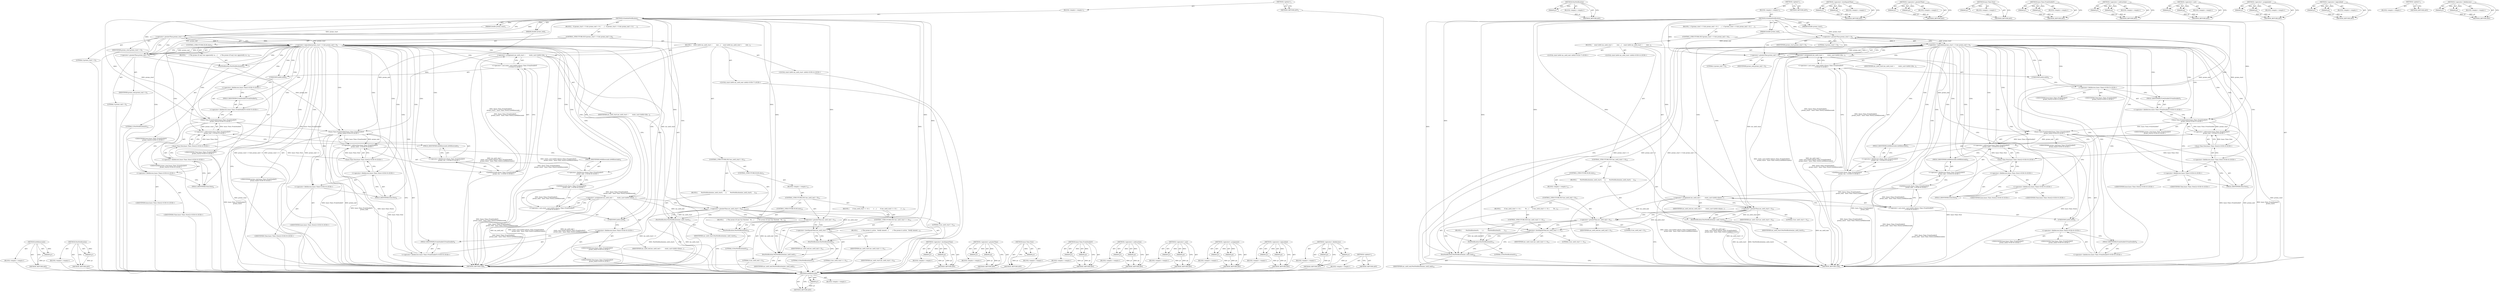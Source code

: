 digraph "&lt;operator&gt;.fieldAccess" {
vulnerable_131 [label=<(METHOD,InMilliseconds)>];
vulnerable_132 [label=<(PARAM,p1)>];
vulnerable_133 [label=<(BLOCK,&lt;empty&gt;,&lt;empty&gt;)>];
vulnerable_134 [label=<(METHOD_RETURN,ANY)>];
vulnerable_154 [label=<(METHOD,PostNotification)>];
vulnerable_155 [label=<(PARAM,p1)>];
vulnerable_156 [label=<(BLOCK,&lt;empty&gt;,&lt;empty&gt;)>];
vulnerable_157 [label=<(METHOD_RETURN,ANY)>];
vulnerable_6 [label=<(METHOD,&lt;global&gt;)<SUB>1</SUB>>];
vulnerable_7 [label=<(BLOCK,&lt;empty&gt;,&lt;empty&gt;)<SUB>1</SUB>>];
vulnerable_8 [label=<(METHOD,ScheduleNotification)<SUB>1</SUB>>];
vulnerable_9 [label=<(PARAM,double promo_start)<SUB>1</SUB>>];
vulnerable_10 [label=<(PARAM,double promo_end)<SUB>2</SUB>>];
vulnerable_11 [label=<(BLOCK,{
  if (promo_start &gt; 0 &amp;&amp; promo_end &gt; 0) {
   ...,{
  if (promo_start &gt; 0 &amp;&amp; promo_end &gt; 0) {
   ...)<SUB>2</SUB>>];
vulnerable_12 [label=<(CONTROL_STRUCTURE,IF,if (promo_start &gt; 0 &amp;&amp; promo_end &gt; 0))<SUB>3</SUB>>];
vulnerable_13 [label=<(&lt;operator&gt;.logicalAnd,promo_start &gt; 0 &amp;&amp; promo_end &gt; 0)<SUB>3</SUB>>];
vulnerable_14 [label=<(&lt;operator&gt;.greaterThan,promo_start &gt; 0)<SUB>3</SUB>>];
vulnerable_15 [label=<(IDENTIFIER,promo_start,promo_start &gt; 0)<SUB>3</SUB>>];
vulnerable_16 [label=<(LITERAL,0,promo_start &gt; 0)<SUB>3</SUB>>];
vulnerable_17 [label=<(&lt;operator&gt;.greaterThan,promo_end &gt; 0)<SUB>3</SUB>>];
vulnerable_18 [label=<(IDENTIFIER,promo_end,promo_end &gt; 0)<SUB>3</SUB>>];
vulnerable_19 [label=<(LITERAL,0,promo_end &gt; 0)<SUB>3</SUB>>];
vulnerable_20 [label=<(BLOCK,{
    const int64 ms_until_start =
        stat...,{
    const int64 ms_until_start =
        stat...)<SUB>3</SUB>>];
vulnerable_21 [label="<(LOCAL,const int64 ms_until_start: int64)<SUB>4</SUB>>"];
vulnerable_22 [label=<(&lt;operator&gt;.assignment,ms_until_start =
        static_cast&lt;int64&gt;((ba...)<SUB>4</SUB>>];
vulnerable_23 [label=<(IDENTIFIER,ms_until_start,ms_until_start =
        static_cast&lt;int64&gt;((ba...)<SUB>4</SUB>>];
vulnerable_24 [label="<(&lt;operator&gt;.cast,static_cast&lt;int64&gt;((base::Time::FromDoubleT(
  ...)<SUB>5</SUB>>"];
vulnerable_25 [label=<(UNKNOWN,int64,int64)<SUB>5</SUB>>];
vulnerable_26 [label="<(InMilliseconds,(base::Time::FromDoubleT(
            promo_sta...)<SUB>5</SUB>>"];
vulnerable_27 [label="<(&lt;operator&gt;.fieldAccess,(base::Time::FromDoubleT(
            promo_sta...)<SUB>5</SUB>>"];
vulnerable_28 [label="<(&lt;operator&gt;.subtraction,base::Time::FromDoubleT(
            promo_star...)<SUB>5</SUB>>"];
vulnerable_29 [label="<(base.Time.FromDoubleT,base::Time::FromDoubleT(
            promo_start))<SUB>5</SUB>>"];
vulnerable_30 [label="<(&lt;operator&gt;.fieldAccess,base::Time::FromDoubleT)<SUB>5</SUB>>"];
vulnerable_31 [label="<(&lt;operator&gt;.fieldAccess,base::Time)<SUB>5</SUB>>"];
vulnerable_32 [label="<(IDENTIFIER,base,base::Time::FromDoubleT(
            promo_start))<SUB>5</SUB>>"];
vulnerable_33 [label="<(IDENTIFIER,Time,base::Time::FromDoubleT(
            promo_start))<SUB>5</SUB>>"];
vulnerable_34 [label=<(FIELD_IDENTIFIER,FromDoubleT,FromDoubleT)<SUB>5</SUB>>];
vulnerable_35 [label="<(IDENTIFIER,promo_start,base::Time::FromDoubleT(
            promo_start))<SUB>6</SUB>>"];
vulnerable_36 [label="<(base.Time.Now,base::Time::Now())<SUB>6</SUB>>"];
vulnerable_37 [label="<(&lt;operator&gt;.fieldAccess,base::Time::Now)<SUB>6</SUB>>"];
vulnerable_38 [label="<(&lt;operator&gt;.fieldAccess,base::Time)<SUB>6</SUB>>"];
vulnerable_39 [label="<(IDENTIFIER,base,base::Time::Now())<SUB>6</SUB>>"];
vulnerable_40 [label="<(IDENTIFIER,Time,base::Time::Now())<SUB>6</SUB>>"];
vulnerable_41 [label=<(FIELD_IDENTIFIER,Now,Now)<SUB>6</SUB>>];
vulnerable_42 [label=<(FIELD_IDENTIFIER,InMilliseconds,InMilliseconds)<SUB>5</SUB>>];
vulnerable_43 [label="<(LOCAL,const int64 ms_until_end: int64)<SUB>7</SUB>>"];
vulnerable_44 [label=<(&lt;operator&gt;.assignment,ms_until_end =
        static_cast&lt;int64&gt;((base...)<SUB>7</SUB>>];
vulnerable_45 [label=<(IDENTIFIER,ms_until_end,ms_until_end =
        static_cast&lt;int64&gt;((base...)<SUB>7</SUB>>];
vulnerable_46 [label="<(&lt;operator&gt;.cast,static_cast&lt;int64&gt;((base::Time::FromDoubleT(
  ...)<SUB>8</SUB>>"];
vulnerable_47 [label=<(UNKNOWN,int64,int64)<SUB>8</SUB>>];
vulnerable_48 [label="<(InMilliseconds,(base::Time::FromDoubleT(
            promo_end...)<SUB>8</SUB>>"];
vulnerable_49 [label="<(&lt;operator&gt;.fieldAccess,(base::Time::FromDoubleT(
            promo_end...)<SUB>8</SUB>>"];
vulnerable_50 [label="<(&lt;operator&gt;.subtraction,base::Time::FromDoubleT(
            promo_end)...)<SUB>8</SUB>>"];
vulnerable_51 [label="<(base.Time.FromDoubleT,base::Time::FromDoubleT(
            promo_end))<SUB>8</SUB>>"];
vulnerable_52 [label="<(&lt;operator&gt;.fieldAccess,base::Time::FromDoubleT)<SUB>8</SUB>>"];
vulnerable_53 [label="<(&lt;operator&gt;.fieldAccess,base::Time)<SUB>8</SUB>>"];
vulnerable_54 [label="<(IDENTIFIER,base,base::Time::FromDoubleT(
            promo_end))<SUB>8</SUB>>"];
vulnerable_55 [label="<(IDENTIFIER,Time,base::Time::FromDoubleT(
            promo_end))<SUB>8</SUB>>"];
vulnerable_56 [label=<(FIELD_IDENTIFIER,FromDoubleT,FromDoubleT)<SUB>8</SUB>>];
vulnerable_57 [label="<(IDENTIFIER,promo_end,base::Time::FromDoubleT(
            promo_end))<SUB>9</SUB>>"];
vulnerable_58 [label="<(base.Time.Now,base::Time::Now())<SUB>9</SUB>>"];
vulnerable_59 [label="<(&lt;operator&gt;.fieldAccess,base::Time::Now)<SUB>9</SUB>>"];
vulnerable_60 [label="<(&lt;operator&gt;.fieldAccess,base::Time)<SUB>9</SUB>>"];
vulnerable_61 [label="<(IDENTIFIER,base,base::Time::Now())<SUB>9</SUB>>"];
vulnerable_62 [label="<(IDENTIFIER,Time,base::Time::Now())<SUB>9</SUB>>"];
vulnerable_63 [label=<(FIELD_IDENTIFIER,Now,Now)<SUB>9</SUB>>];
vulnerable_64 [label=<(FIELD_IDENTIFIER,InMilliseconds,InMilliseconds)<SUB>8</SUB>>];
vulnerable_65 [label=<(CONTROL_STRUCTURE,IF,if (ms_until_start &gt; 0))<SUB>10</SUB>>];
vulnerable_66 [label=<(&lt;operator&gt;.greaterThan,ms_until_start &gt; 0)<SUB>10</SUB>>];
vulnerable_67 [label=<(IDENTIFIER,ms_until_start,ms_until_start &gt; 0)<SUB>10</SUB>>];
vulnerable_68 [label=<(LITERAL,0,ms_until_start &gt; 0)<SUB>10</SUB>>];
vulnerable_69 [label=<(BLOCK,{
       PostNotification(ms_until_start);
     },{
       PostNotification(ms_until_start);
     })<SUB>10</SUB>>];
vulnerable_70 [label=<(PostNotification,PostNotification(ms_until_start))<SUB>11</SUB>>];
vulnerable_71 [label=<(IDENTIFIER,ms_until_start,PostNotification(ms_until_start))<SUB>11</SUB>>];
vulnerable_72 [label=<(CONTROL_STRUCTURE,ELSE,else)<SUB>12</SUB>>];
vulnerable_73 [label=<(BLOCK,&lt;empty&gt;,&lt;empty&gt;)<SUB>12</SUB>>];
vulnerable_74 [label=<(CONTROL_STRUCTURE,IF,if (ms_until_end &gt; 0))<SUB>12</SUB>>];
vulnerable_75 [label=<(&lt;operator&gt;.greaterThan,ms_until_end &gt; 0)<SUB>12</SUB>>];
vulnerable_76 [label=<(IDENTIFIER,ms_until_end,ms_until_end &gt; 0)<SUB>12</SUB>>];
vulnerable_77 [label=<(LITERAL,0,ms_until_end &gt; 0)<SUB>12</SUB>>];
vulnerable_78 [label=<(BLOCK,{
       if (ms_until_start &lt;= 0) {
         Po...,{
       if (ms_until_start &lt;= 0) {
         Po...)<SUB>12</SUB>>];
vulnerable_79 [label=<(CONTROL_STRUCTURE,IF,if (ms_until_start &lt;= 0))<SUB>13</SUB>>];
vulnerable_80 [label=<(&lt;operator&gt;.lessEqualsThan,ms_until_start &lt;= 0)<SUB>13</SUB>>];
vulnerable_81 [label=<(IDENTIFIER,ms_until_start,ms_until_start &lt;= 0)<SUB>13</SUB>>];
vulnerable_82 [label=<(LITERAL,0,ms_until_start &lt;= 0)<SUB>13</SUB>>];
vulnerable_83 [label=<(BLOCK,{
         PostNotification(0);
       },{
         PostNotification(0);
       })<SUB>13</SUB>>];
vulnerable_84 [label=<(PostNotification,PostNotification(0))<SUB>14</SUB>>];
vulnerable_85 [label=<(LITERAL,0,PostNotification(0))<SUB>14</SUB>>];
vulnerable_86 [label=<(PostNotification,PostNotification(ms_until_end))<SUB>16</SUB>>];
vulnerable_87 [label=<(IDENTIFIER,ms_until_end,PostNotification(ms_until_end))<SUB>16</SUB>>];
vulnerable_88 [label=<(METHOD_RETURN,void)<SUB>1</SUB>>];
vulnerable_90 [label=<(METHOD_RETURN,ANY)<SUB>1</SUB>>];
vulnerable_158 [label=<(METHOD,&lt;operator&gt;.lessEqualsThan)>];
vulnerable_159 [label=<(PARAM,p1)>];
vulnerable_160 [label=<(PARAM,p2)>];
vulnerable_161 [label=<(BLOCK,&lt;empty&gt;,&lt;empty&gt;)>];
vulnerable_162 [label=<(METHOD_RETURN,ANY)>];
vulnerable_116 [label=<(METHOD,&lt;operator&gt;.greaterThan)>];
vulnerable_117 [label=<(PARAM,p1)>];
vulnerable_118 [label=<(PARAM,p2)>];
vulnerable_119 [label=<(BLOCK,&lt;empty&gt;,&lt;empty&gt;)>];
vulnerable_120 [label=<(METHOD_RETURN,ANY)>];
vulnerable_150 [label=<(METHOD,base.Time.Now)>];
vulnerable_151 [label=<(PARAM,p1)>];
vulnerable_152 [label=<(BLOCK,&lt;empty&gt;,&lt;empty&gt;)>];
vulnerable_153 [label=<(METHOD_RETURN,ANY)>];
vulnerable_145 [label=<(METHOD,base.Time.FromDoubleT)>];
vulnerable_146 [label=<(PARAM,p1)>];
vulnerable_147 [label=<(PARAM,p2)>];
vulnerable_148 [label=<(BLOCK,&lt;empty&gt;,&lt;empty&gt;)>];
vulnerable_149 [label=<(METHOD_RETURN,ANY)>];
vulnerable_140 [label=<(METHOD,&lt;operator&gt;.subtraction)>];
vulnerable_141 [label=<(PARAM,p1)>];
vulnerable_142 [label=<(PARAM,p2)>];
vulnerable_143 [label=<(BLOCK,&lt;empty&gt;,&lt;empty&gt;)>];
vulnerable_144 [label=<(METHOD_RETURN,ANY)>];
vulnerable_126 [label=<(METHOD,&lt;operator&gt;.cast)>];
vulnerable_127 [label=<(PARAM,p1)>];
vulnerable_128 [label=<(PARAM,p2)>];
vulnerable_129 [label=<(BLOCK,&lt;empty&gt;,&lt;empty&gt;)>];
vulnerable_130 [label=<(METHOD_RETURN,ANY)>];
vulnerable_121 [label=<(METHOD,&lt;operator&gt;.assignment)>];
vulnerable_122 [label=<(PARAM,p1)>];
vulnerable_123 [label=<(PARAM,p2)>];
vulnerable_124 [label=<(BLOCK,&lt;empty&gt;,&lt;empty&gt;)>];
vulnerable_125 [label=<(METHOD_RETURN,ANY)>];
vulnerable_111 [label=<(METHOD,&lt;operator&gt;.logicalAnd)>];
vulnerable_112 [label=<(PARAM,p1)>];
vulnerable_113 [label=<(PARAM,p2)>];
vulnerable_114 [label=<(BLOCK,&lt;empty&gt;,&lt;empty&gt;)>];
vulnerable_115 [label=<(METHOD_RETURN,ANY)>];
vulnerable_105 [label=<(METHOD,&lt;global&gt;)<SUB>1</SUB>>];
vulnerable_106 [label=<(BLOCK,&lt;empty&gt;,&lt;empty&gt;)>];
vulnerable_107 [label=<(METHOD_RETURN,ANY)>];
vulnerable_135 [label=<(METHOD,&lt;operator&gt;.fieldAccess)>];
vulnerable_136 [label=<(PARAM,p1)>];
vulnerable_137 [label=<(PARAM,p2)>];
vulnerable_138 [label=<(BLOCK,&lt;empty&gt;,&lt;empty&gt;)>];
vulnerable_139 [label=<(METHOD_RETURN,ANY)>];
fixed_139 [label=<(METHOD,InMilliseconds)>];
fixed_140 [label=<(PARAM,p1)>];
fixed_141 [label=<(BLOCK,&lt;empty&gt;,&lt;empty&gt;)>];
fixed_142 [label=<(METHOD_RETURN,ANY)>];
fixed_162 [label=<(METHOD,PostNotification)>];
fixed_163 [label=<(PARAM,p1)>];
fixed_164 [label=<(BLOCK,&lt;empty&gt;,&lt;empty&gt;)>];
fixed_165 [label=<(METHOD_RETURN,ANY)>];
fixed_6 [label=<(METHOD,&lt;global&gt;)<SUB>1</SUB>>];
fixed_7 [label=<(BLOCK,&lt;empty&gt;,&lt;empty&gt;)<SUB>1</SUB>>];
fixed_8 [label=<(METHOD,ScheduleNotification)<SUB>1</SUB>>];
fixed_9 [label=<(PARAM,double promo_start)<SUB>1</SUB>>];
fixed_10 [label=<(PARAM,double promo_end)<SUB>2</SUB>>];
fixed_11 [label=<(BLOCK,{
  if (promo_start &gt; 0 &amp;&amp; promo_end &gt; 0) {
   ...,{
  if (promo_start &gt; 0 &amp;&amp; promo_end &gt; 0) {
   ...)<SUB>2</SUB>>];
fixed_12 [label=<(CONTROL_STRUCTURE,IF,if (promo_start &gt; 0 &amp;&amp; promo_end &gt; 0))<SUB>3</SUB>>];
fixed_13 [label=<(&lt;operator&gt;.logicalAnd,promo_start &gt; 0 &amp;&amp; promo_end &gt; 0)<SUB>3</SUB>>];
fixed_14 [label=<(&lt;operator&gt;.greaterThan,promo_start &gt; 0)<SUB>3</SUB>>];
fixed_15 [label=<(IDENTIFIER,promo_start,promo_start &gt; 0)<SUB>3</SUB>>];
fixed_16 [label=<(LITERAL,0,promo_start &gt; 0)<SUB>3</SUB>>];
fixed_17 [label=<(&lt;operator&gt;.greaterThan,promo_end &gt; 0)<SUB>3</SUB>>];
fixed_18 [label=<(IDENTIFIER,promo_end,promo_end &gt; 0)<SUB>3</SUB>>];
fixed_19 [label=<(LITERAL,0,promo_end &gt; 0)<SUB>3</SUB>>];
fixed_20 [label=<(BLOCK,{
    const int64 ms_until_start =
        stat...,{
    const int64 ms_until_start =
        stat...)<SUB>3</SUB>>];
fixed_21 [label="<(LOCAL,const int64 ms_until_start: int64)<SUB>4</SUB>>"];
fixed_22 [label=<(&lt;operator&gt;.assignment,ms_until_start =
        static_cast&lt;int64&gt;((ba...)<SUB>4</SUB>>];
fixed_23 [label=<(IDENTIFIER,ms_until_start,ms_until_start =
        static_cast&lt;int64&gt;((ba...)<SUB>4</SUB>>];
fixed_24 [label="<(&lt;operator&gt;.cast,static_cast&lt;int64&gt;((base::Time::FromDoubleT(
  ...)<SUB>5</SUB>>"];
fixed_25 [label=<(UNKNOWN,int64,int64)<SUB>5</SUB>>];
fixed_26 [label="<(InMilliseconds,(base::Time::FromDoubleT(
            promo_sta...)<SUB>5</SUB>>"];
fixed_27 [label="<(&lt;operator&gt;.fieldAccess,(base::Time::FromDoubleT(
            promo_sta...)<SUB>5</SUB>>"];
fixed_28 [label="<(&lt;operator&gt;.subtraction,base::Time::FromDoubleT(
            promo_star...)<SUB>5</SUB>>"];
fixed_29 [label="<(base.Time.FromDoubleT,base::Time::FromDoubleT(
            promo_start))<SUB>5</SUB>>"];
fixed_30 [label="<(&lt;operator&gt;.fieldAccess,base::Time::FromDoubleT)<SUB>5</SUB>>"];
fixed_31 [label="<(&lt;operator&gt;.fieldAccess,base::Time)<SUB>5</SUB>>"];
fixed_32 [label="<(IDENTIFIER,base,base::Time::FromDoubleT(
            promo_start))<SUB>5</SUB>>"];
fixed_33 [label="<(IDENTIFIER,Time,base::Time::FromDoubleT(
            promo_start))<SUB>5</SUB>>"];
fixed_34 [label=<(FIELD_IDENTIFIER,FromDoubleT,FromDoubleT)<SUB>5</SUB>>];
fixed_35 [label="<(IDENTIFIER,promo_start,base::Time::FromDoubleT(
            promo_start))<SUB>6</SUB>>"];
fixed_36 [label="<(base.Time.Now,base::Time::Now())<SUB>6</SUB>>"];
fixed_37 [label="<(&lt;operator&gt;.fieldAccess,base::Time::Now)<SUB>6</SUB>>"];
fixed_38 [label="<(&lt;operator&gt;.fieldAccess,base::Time)<SUB>6</SUB>>"];
fixed_39 [label="<(IDENTIFIER,base,base::Time::Now())<SUB>6</SUB>>"];
fixed_40 [label="<(IDENTIFIER,Time,base::Time::Now())<SUB>6</SUB>>"];
fixed_41 [label=<(FIELD_IDENTIFIER,Now,Now)<SUB>6</SUB>>];
fixed_42 [label=<(FIELD_IDENTIFIER,InMilliseconds,InMilliseconds)<SUB>5</SUB>>];
fixed_43 [label="<(LOCAL,const int64 ms_until_end: int64)<SUB>7</SUB>>"];
fixed_44 [label=<(&lt;operator&gt;.assignment,ms_until_end =
        static_cast&lt;int64&gt;((base...)<SUB>7</SUB>>];
fixed_45 [label=<(IDENTIFIER,ms_until_end,ms_until_end =
        static_cast&lt;int64&gt;((base...)<SUB>7</SUB>>];
fixed_46 [label="<(&lt;operator&gt;.cast,static_cast&lt;int64&gt;((base::Time::FromDoubleT(
  ...)<SUB>8</SUB>>"];
fixed_47 [label=<(UNKNOWN,int64,int64)<SUB>8</SUB>>];
fixed_48 [label="<(InMilliseconds,(base::Time::FromDoubleT(
            promo_end...)<SUB>8</SUB>>"];
fixed_49 [label="<(&lt;operator&gt;.fieldAccess,(base::Time::FromDoubleT(
            promo_end...)<SUB>8</SUB>>"];
fixed_50 [label="<(&lt;operator&gt;.subtraction,base::Time::FromDoubleT(
            promo_end)...)<SUB>8</SUB>>"];
fixed_51 [label="<(base.Time.FromDoubleT,base::Time::FromDoubleT(
            promo_end))<SUB>8</SUB>>"];
fixed_52 [label="<(&lt;operator&gt;.fieldAccess,base::Time::FromDoubleT)<SUB>8</SUB>>"];
fixed_53 [label="<(&lt;operator&gt;.fieldAccess,base::Time)<SUB>8</SUB>>"];
fixed_54 [label="<(IDENTIFIER,base,base::Time::FromDoubleT(
            promo_end))<SUB>8</SUB>>"];
fixed_55 [label="<(IDENTIFIER,Time,base::Time::FromDoubleT(
            promo_end))<SUB>8</SUB>>"];
fixed_56 [label=<(FIELD_IDENTIFIER,FromDoubleT,FromDoubleT)<SUB>8</SUB>>];
fixed_57 [label="<(IDENTIFIER,promo_end,base::Time::FromDoubleT(
            promo_end))<SUB>9</SUB>>"];
fixed_58 [label="<(base.Time.Now,base::Time::Now())<SUB>9</SUB>>"];
fixed_59 [label="<(&lt;operator&gt;.fieldAccess,base::Time::Now)<SUB>9</SUB>>"];
fixed_60 [label="<(&lt;operator&gt;.fieldAccess,base::Time)<SUB>9</SUB>>"];
fixed_61 [label="<(IDENTIFIER,base,base::Time::Now())<SUB>9</SUB>>"];
fixed_62 [label="<(IDENTIFIER,Time,base::Time::Now())<SUB>9</SUB>>"];
fixed_63 [label=<(FIELD_IDENTIFIER,Now,Now)<SUB>9</SUB>>];
fixed_64 [label=<(FIELD_IDENTIFIER,InMilliseconds,InMilliseconds)<SUB>8</SUB>>];
fixed_65 [label=<(CONTROL_STRUCTURE,IF,if (ms_until_start &gt; 0))<SUB>10</SUB>>];
fixed_66 [label=<(&lt;operator&gt;.greaterThan,ms_until_start &gt; 0)<SUB>10</SUB>>];
fixed_67 [label=<(IDENTIFIER,ms_until_start,ms_until_start &gt; 0)<SUB>10</SUB>>];
fixed_68 [label=<(LITERAL,0,ms_until_start &gt; 0)<SUB>10</SUB>>];
fixed_69 [label=<(BLOCK,{
       PostNotification(ms_until_start);
     },{
       PostNotification(ms_until_start);
     })<SUB>10</SUB>>];
fixed_70 [label=<(PostNotification,PostNotification(ms_until_start))<SUB>11</SUB>>];
fixed_71 [label=<(IDENTIFIER,ms_until_start,PostNotification(ms_until_start))<SUB>11</SUB>>];
fixed_72 [label=<(CONTROL_STRUCTURE,ELSE,else)<SUB>12</SUB>>];
fixed_73 [label=<(BLOCK,&lt;empty&gt;,&lt;empty&gt;)<SUB>12</SUB>>];
fixed_74 [label=<(CONTROL_STRUCTURE,IF,if (ms_until_end &gt; 0))<SUB>12</SUB>>];
fixed_75 [label=<(&lt;operator&gt;.greaterThan,ms_until_end &gt; 0)<SUB>12</SUB>>];
fixed_76 [label=<(IDENTIFIER,ms_until_end,ms_until_end &gt; 0)<SUB>12</SUB>>];
fixed_77 [label=<(LITERAL,0,ms_until_end &gt; 0)<SUB>12</SUB>>];
fixed_78 [label=<(BLOCK,{
       if (ms_until_start &lt;= 0) {
        // ...,{
       if (ms_until_start &lt;= 0) {
        // ...)<SUB>12</SUB>>];
fixed_79 [label=<(CONTROL_STRUCTURE,IF,if (ms_until_start &lt;= 0))<SUB>13</SUB>>];
fixed_80 [label=<(&lt;operator&gt;.lessEqualsThan,ms_until_start &lt;= 0)<SUB>13</SUB>>];
fixed_81 [label=<(IDENTIFIER,ms_until_start,ms_until_start &lt;= 0)<SUB>13</SUB>>];
fixed_82 [label=<(LITERAL,0,ms_until_start &lt;= 0)<SUB>13</SUB>>];
fixed_83 [label=<(BLOCK,{
        // The promo is active.  Notify immed...,{
        // The promo is active.  Notify immed...)<SUB>13</SUB>>];
fixed_84 [label=<(PostNotification,PostNotification(0))<SUB>15</SUB>>];
fixed_85 [label=<(LITERAL,0,PostNotification(0))<SUB>15</SUB>>];
fixed_86 [label=<(PostNotification,PostNotification(ms_until_end))<SUB>17</SUB>>];
fixed_87 [label=<(IDENTIFIER,ms_until_end,PostNotification(ms_until_end))<SUB>17</SUB>>];
fixed_88 [label=<(CONTROL_STRUCTURE,ELSE,else)<SUB>18</SUB>>];
fixed_89 [label=<(BLOCK,{
      // The promo (if any) has finished.  No...,{
      // The promo (if any) has finished.  No...)<SUB>18</SUB>>];
fixed_90 [label=<(PostNotification,PostNotification(0))<SUB>20</SUB>>];
fixed_91 [label=<(LITERAL,0,PostNotification(0))<SUB>20</SUB>>];
fixed_92 [label=<(CONTROL_STRUCTURE,ELSE,else)<SUB>22</SUB>>];
fixed_93 [label=<(BLOCK,{
      // The promo (if any) was apparently ca...,{
      // The promo (if any) was apparently ca...)<SUB>22</SUB>>];
fixed_94 [label=<(PostNotification,PostNotification(0))<SUB>24</SUB>>];
fixed_95 [label=<(LITERAL,0,PostNotification(0))<SUB>24</SUB>>];
fixed_96 [label=<(METHOD_RETURN,void)<SUB>1</SUB>>];
fixed_98 [label=<(METHOD_RETURN,ANY)<SUB>1</SUB>>];
fixed_166 [label=<(METHOD,&lt;operator&gt;.lessEqualsThan)>];
fixed_167 [label=<(PARAM,p1)>];
fixed_168 [label=<(PARAM,p2)>];
fixed_169 [label=<(BLOCK,&lt;empty&gt;,&lt;empty&gt;)>];
fixed_170 [label=<(METHOD_RETURN,ANY)>];
fixed_124 [label=<(METHOD,&lt;operator&gt;.greaterThan)>];
fixed_125 [label=<(PARAM,p1)>];
fixed_126 [label=<(PARAM,p2)>];
fixed_127 [label=<(BLOCK,&lt;empty&gt;,&lt;empty&gt;)>];
fixed_128 [label=<(METHOD_RETURN,ANY)>];
fixed_158 [label=<(METHOD,base.Time.Now)>];
fixed_159 [label=<(PARAM,p1)>];
fixed_160 [label=<(BLOCK,&lt;empty&gt;,&lt;empty&gt;)>];
fixed_161 [label=<(METHOD_RETURN,ANY)>];
fixed_153 [label=<(METHOD,base.Time.FromDoubleT)>];
fixed_154 [label=<(PARAM,p1)>];
fixed_155 [label=<(PARAM,p2)>];
fixed_156 [label=<(BLOCK,&lt;empty&gt;,&lt;empty&gt;)>];
fixed_157 [label=<(METHOD_RETURN,ANY)>];
fixed_148 [label=<(METHOD,&lt;operator&gt;.subtraction)>];
fixed_149 [label=<(PARAM,p1)>];
fixed_150 [label=<(PARAM,p2)>];
fixed_151 [label=<(BLOCK,&lt;empty&gt;,&lt;empty&gt;)>];
fixed_152 [label=<(METHOD_RETURN,ANY)>];
fixed_134 [label=<(METHOD,&lt;operator&gt;.cast)>];
fixed_135 [label=<(PARAM,p1)>];
fixed_136 [label=<(PARAM,p2)>];
fixed_137 [label=<(BLOCK,&lt;empty&gt;,&lt;empty&gt;)>];
fixed_138 [label=<(METHOD_RETURN,ANY)>];
fixed_129 [label=<(METHOD,&lt;operator&gt;.assignment)>];
fixed_130 [label=<(PARAM,p1)>];
fixed_131 [label=<(PARAM,p2)>];
fixed_132 [label=<(BLOCK,&lt;empty&gt;,&lt;empty&gt;)>];
fixed_133 [label=<(METHOD_RETURN,ANY)>];
fixed_119 [label=<(METHOD,&lt;operator&gt;.logicalAnd)>];
fixed_120 [label=<(PARAM,p1)>];
fixed_121 [label=<(PARAM,p2)>];
fixed_122 [label=<(BLOCK,&lt;empty&gt;,&lt;empty&gt;)>];
fixed_123 [label=<(METHOD_RETURN,ANY)>];
fixed_113 [label=<(METHOD,&lt;global&gt;)<SUB>1</SUB>>];
fixed_114 [label=<(BLOCK,&lt;empty&gt;,&lt;empty&gt;)>];
fixed_115 [label=<(METHOD_RETURN,ANY)>];
fixed_143 [label=<(METHOD,&lt;operator&gt;.fieldAccess)>];
fixed_144 [label=<(PARAM,p1)>];
fixed_145 [label=<(PARAM,p2)>];
fixed_146 [label=<(BLOCK,&lt;empty&gt;,&lt;empty&gt;)>];
fixed_147 [label=<(METHOD_RETURN,ANY)>];
vulnerable_131 -> vulnerable_132  [key=0, label="AST: "];
vulnerable_131 -> vulnerable_132  [key=1, label="DDG: "];
vulnerable_131 -> vulnerable_133  [key=0, label="AST: "];
vulnerable_131 -> vulnerable_134  [key=0, label="AST: "];
vulnerable_131 -> vulnerable_134  [key=1, label="CFG: "];
vulnerable_132 -> vulnerable_134  [key=0, label="DDG: p1"];
vulnerable_154 -> vulnerable_155  [key=0, label="AST: "];
vulnerable_154 -> vulnerable_155  [key=1, label="DDG: "];
vulnerable_154 -> vulnerable_156  [key=0, label="AST: "];
vulnerable_154 -> vulnerable_157  [key=0, label="AST: "];
vulnerable_154 -> vulnerable_157  [key=1, label="CFG: "];
vulnerable_155 -> vulnerable_157  [key=0, label="DDG: p1"];
vulnerable_6 -> vulnerable_7  [key=0, label="AST: "];
vulnerable_6 -> vulnerable_90  [key=0, label="AST: "];
vulnerable_6 -> vulnerable_90  [key=1, label="CFG: "];
vulnerable_7 -> vulnerable_8  [key=0, label="AST: "];
vulnerable_8 -> vulnerable_9  [key=0, label="AST: "];
vulnerable_8 -> vulnerable_9  [key=1, label="DDG: "];
vulnerable_8 -> vulnerable_10  [key=0, label="AST: "];
vulnerable_8 -> vulnerable_10  [key=1, label="DDG: "];
vulnerable_8 -> vulnerable_11  [key=0, label="AST: "];
vulnerable_8 -> vulnerable_88  [key=0, label="AST: "];
vulnerable_8 -> vulnerable_14  [key=0, label="CFG: "];
vulnerable_8 -> vulnerable_14  [key=1, label="DDG: "];
vulnerable_8 -> vulnerable_17  [key=0, label="DDG: "];
vulnerable_8 -> vulnerable_66  [key=0, label="DDG: "];
vulnerable_8 -> vulnerable_70  [key=0, label="DDG: "];
vulnerable_8 -> vulnerable_75  [key=0, label="DDG: "];
vulnerable_8 -> vulnerable_29  [key=0, label="DDG: "];
vulnerable_8 -> vulnerable_51  [key=0, label="DDG: "];
vulnerable_8 -> vulnerable_86  [key=0, label="DDG: "];
vulnerable_8 -> vulnerable_80  [key=0, label="DDG: "];
vulnerable_8 -> vulnerable_84  [key=0, label="DDG: "];
vulnerable_9 -> vulnerable_14  [key=0, label="DDG: promo_start"];
vulnerable_10 -> vulnerable_17  [key=0, label="DDG: promo_end"];
vulnerable_10 -> vulnerable_51  [key=0, label="DDG: promo_end"];
vulnerable_11 -> vulnerable_12  [key=0, label="AST: "];
vulnerable_12 -> vulnerable_13  [key=0, label="AST: "];
vulnerable_12 -> vulnerable_20  [key=0, label="AST: "];
vulnerable_13 -> vulnerable_14  [key=0, label="AST: "];
vulnerable_13 -> vulnerable_17  [key=0, label="AST: "];
vulnerable_13 -> vulnerable_88  [key=0, label="CFG: "];
vulnerable_13 -> vulnerable_88  [key=1, label="DDG: promo_start &gt; 0"];
vulnerable_13 -> vulnerable_88  [key=2, label="DDG: promo_end &gt; 0"];
vulnerable_13 -> vulnerable_88  [key=3, label="DDG: promo_start &gt; 0 &amp;&amp; promo_end &gt; 0"];
vulnerable_13 -> vulnerable_25  [key=0, label="CFG: "];
vulnerable_13 -> vulnerable_25  [key=1, label="CDG: "];
vulnerable_13 -> vulnerable_47  [key=0, label="CDG: "];
vulnerable_13 -> vulnerable_30  [key=0, label="CDG: "];
vulnerable_13 -> vulnerable_34  [key=0, label="CDG: "];
vulnerable_13 -> vulnerable_48  [key=0, label="CDG: "];
vulnerable_13 -> vulnerable_49  [key=0, label="CDG: "];
vulnerable_13 -> vulnerable_60  [key=0, label="CDG: "];
vulnerable_13 -> vulnerable_26  [key=0, label="CDG: "];
vulnerable_13 -> vulnerable_64  [key=0, label="CDG: "];
vulnerable_13 -> vulnerable_42  [key=0, label="CDG: "];
vulnerable_13 -> vulnerable_51  [key=0, label="CDG: "];
vulnerable_13 -> vulnerable_28  [key=0, label="CDG: "];
vulnerable_13 -> vulnerable_66  [key=0, label="CDG: "];
vulnerable_13 -> vulnerable_52  [key=0, label="CDG: "];
vulnerable_13 -> vulnerable_37  [key=0, label="CDG: "];
vulnerable_13 -> vulnerable_46  [key=0, label="CDG: "];
vulnerable_13 -> vulnerable_38  [key=0, label="CDG: "];
vulnerable_13 -> vulnerable_56  [key=0, label="CDG: "];
vulnerable_13 -> vulnerable_22  [key=0, label="CDG: "];
vulnerable_13 -> vulnerable_27  [key=0, label="CDG: "];
vulnerable_13 -> vulnerable_29  [key=0, label="CDG: "];
vulnerable_13 -> vulnerable_50  [key=0, label="CDG: "];
vulnerable_13 -> vulnerable_59  [key=0, label="CDG: "];
vulnerable_13 -> vulnerable_44  [key=0, label="CDG: "];
vulnerable_13 -> vulnerable_24  [key=0, label="CDG: "];
vulnerable_13 -> vulnerable_58  [key=0, label="CDG: "];
vulnerable_13 -> vulnerable_36  [key=0, label="CDG: "];
vulnerable_13 -> vulnerable_53  [key=0, label="CDG: "];
vulnerable_13 -> vulnerable_41  [key=0, label="CDG: "];
vulnerable_13 -> vulnerable_63  [key=0, label="CDG: "];
vulnerable_13 -> vulnerable_31  [key=0, label="CDG: "];
vulnerable_14 -> vulnerable_15  [key=0, label="AST: "];
vulnerable_14 -> vulnerable_16  [key=0, label="AST: "];
vulnerable_14 -> vulnerable_13  [key=0, label="CFG: "];
vulnerable_14 -> vulnerable_13  [key=1, label="DDG: promo_start"];
vulnerable_14 -> vulnerable_13  [key=2, label="DDG: 0"];
vulnerable_14 -> vulnerable_17  [key=0, label="CFG: "];
vulnerable_14 -> vulnerable_17  [key=1, label="CDG: "];
vulnerable_14 -> vulnerable_29  [key=0, label="DDG: promo_start"];
vulnerable_17 -> vulnerable_18  [key=0, label="AST: "];
vulnerable_17 -> vulnerable_19  [key=0, label="AST: "];
vulnerable_17 -> vulnerable_13  [key=0, label="CFG: "];
vulnerable_17 -> vulnerable_13  [key=1, label="DDG: promo_end"];
vulnerable_17 -> vulnerable_13  [key=2, label="DDG: 0"];
vulnerable_17 -> vulnerable_51  [key=0, label="DDG: promo_end"];
vulnerable_20 -> vulnerable_21  [key=0, label="AST: "];
vulnerable_20 -> vulnerable_22  [key=0, label="AST: "];
vulnerable_20 -> vulnerable_43  [key=0, label="AST: "];
vulnerable_20 -> vulnerable_44  [key=0, label="AST: "];
vulnerable_20 -> vulnerable_65  [key=0, label="AST: "];
vulnerable_22 -> vulnerable_23  [key=0, label="AST: "];
vulnerable_22 -> vulnerable_24  [key=0, label="AST: "];
vulnerable_22 -> vulnerable_47  [key=0, label="CFG: "];
vulnerable_22 -> vulnerable_88  [key=0, label="DDG: static_cast&lt;int64&gt;((base::Time::FromDoubleT(
            promo_start) - base::Time::Now()).InMilliseconds())"];
vulnerable_22 -> vulnerable_88  [key=1, label="DDG: ms_until_start =
        static_cast&lt;int64&gt;((base::Time::FromDoubleT(
            promo_start) - base::Time::Now()).InMilliseconds())"];
vulnerable_22 -> vulnerable_66  [key=0, label="DDG: ms_until_start"];
vulnerable_24 -> vulnerable_25  [key=0, label="AST: "];
vulnerable_24 -> vulnerable_26  [key=0, label="AST: "];
vulnerable_24 -> vulnerable_22  [key=0, label="CFG: "];
vulnerable_24 -> vulnerable_88  [key=0, label="DDG: (base::Time::FromDoubleT(
            promo_start) - base::Time::Now()).InMilliseconds()"];
vulnerable_25 -> vulnerable_31  [key=0, label="CFG: "];
vulnerable_26 -> vulnerable_27  [key=0, label="AST: "];
vulnerable_26 -> vulnerable_24  [key=0, label="CFG: "];
vulnerable_26 -> vulnerable_24  [key=1, label="DDG: (base::Time::FromDoubleT(
            promo_start) - base::Time::Now()).InMilliseconds"];
vulnerable_26 -> vulnerable_88  [key=0, label="DDG: (base::Time::FromDoubleT(
            promo_start) - base::Time::Now()).InMilliseconds"];
vulnerable_26 -> vulnerable_22  [key=0, label="DDG: (base::Time::FromDoubleT(
            promo_start) - base::Time::Now()).InMilliseconds"];
vulnerable_27 -> vulnerable_28  [key=0, label="AST: "];
vulnerable_27 -> vulnerable_42  [key=0, label="AST: "];
vulnerable_27 -> vulnerable_26  [key=0, label="CFG: "];
vulnerable_28 -> vulnerable_29  [key=0, label="AST: "];
vulnerable_28 -> vulnerable_36  [key=0, label="AST: "];
vulnerable_28 -> vulnerable_42  [key=0, label="CFG: "];
vulnerable_28 -> vulnerable_88  [key=0, label="DDG: base::Time::FromDoubleT(
            promo_start)"];
vulnerable_29 -> vulnerable_30  [key=0, label="AST: "];
vulnerable_29 -> vulnerable_35  [key=0, label="AST: "];
vulnerable_29 -> vulnerable_38  [key=0, label="CFG: "];
vulnerable_29 -> vulnerable_88  [key=0, label="DDG: promo_start"];
vulnerable_29 -> vulnerable_28  [key=0, label="DDG: base::Time::FromDoubleT"];
vulnerable_29 -> vulnerable_28  [key=1, label="DDG: promo_start"];
vulnerable_29 -> vulnerable_51  [key=0, label="DDG: base::Time::FromDoubleT"];
vulnerable_30 -> vulnerable_31  [key=0, label="AST: "];
vulnerable_30 -> vulnerable_34  [key=0, label="AST: "];
vulnerable_30 -> vulnerable_29  [key=0, label="CFG: "];
vulnerable_31 -> vulnerable_32  [key=0, label="AST: "];
vulnerable_31 -> vulnerable_33  [key=0, label="AST: "];
vulnerable_31 -> vulnerable_34  [key=0, label="CFG: "];
vulnerable_34 -> vulnerable_30  [key=0, label="CFG: "];
vulnerable_36 -> vulnerable_37  [key=0, label="AST: "];
vulnerable_36 -> vulnerable_28  [key=0, label="CFG: "];
vulnerable_36 -> vulnerable_28  [key=1, label="DDG: base::Time::Now"];
vulnerable_36 -> vulnerable_58  [key=0, label="DDG: base::Time::Now"];
vulnerable_37 -> vulnerable_38  [key=0, label="AST: "];
vulnerable_37 -> vulnerable_41  [key=0, label="AST: "];
vulnerable_37 -> vulnerable_36  [key=0, label="CFG: "];
vulnerable_38 -> vulnerable_39  [key=0, label="AST: "];
vulnerable_38 -> vulnerable_40  [key=0, label="AST: "];
vulnerable_38 -> vulnerable_41  [key=0, label="CFG: "];
vulnerable_41 -> vulnerable_37  [key=0, label="CFG: "];
vulnerable_42 -> vulnerable_27  [key=0, label="CFG: "];
vulnerable_44 -> vulnerable_45  [key=0, label="AST: "];
vulnerable_44 -> vulnerable_46  [key=0, label="AST: "];
vulnerable_44 -> vulnerable_66  [key=0, label="CFG: "];
vulnerable_44 -> vulnerable_88  [key=0, label="DDG: ms_until_end"];
vulnerable_44 -> vulnerable_88  [key=1, label="DDG: static_cast&lt;int64&gt;((base::Time::FromDoubleT(
            promo_end) - base::Time::Now()).InMilliseconds())"];
vulnerable_44 -> vulnerable_88  [key=2, label="DDG: ms_until_end =
        static_cast&lt;int64&gt;((base::Time::FromDoubleT(
            promo_end) - base::Time::Now()).InMilliseconds())"];
vulnerable_44 -> vulnerable_75  [key=0, label="DDG: ms_until_end"];
vulnerable_46 -> vulnerable_47  [key=0, label="AST: "];
vulnerable_46 -> vulnerable_48  [key=0, label="AST: "];
vulnerable_46 -> vulnerable_44  [key=0, label="CFG: "];
vulnerable_46 -> vulnerable_88  [key=0, label="DDG: (base::Time::FromDoubleT(
            promo_end) - base::Time::Now()).InMilliseconds()"];
vulnerable_47 -> vulnerable_53  [key=0, label="CFG: "];
vulnerable_48 -> vulnerable_49  [key=0, label="AST: "];
vulnerable_48 -> vulnerable_46  [key=0, label="CFG: "];
vulnerable_48 -> vulnerable_46  [key=1, label="DDG: (base::Time::FromDoubleT(
            promo_end) - base::Time::Now()).InMilliseconds"];
vulnerable_48 -> vulnerable_88  [key=0, label="DDG: (base::Time::FromDoubleT(
            promo_end) - base::Time::Now()).InMilliseconds"];
vulnerable_48 -> vulnerable_44  [key=0, label="DDG: (base::Time::FromDoubleT(
            promo_end) - base::Time::Now()).InMilliseconds"];
vulnerable_49 -> vulnerable_50  [key=0, label="AST: "];
vulnerable_49 -> vulnerable_64  [key=0, label="AST: "];
vulnerable_49 -> vulnerable_48  [key=0, label="CFG: "];
vulnerable_50 -> vulnerable_51  [key=0, label="AST: "];
vulnerable_50 -> vulnerable_58  [key=0, label="AST: "];
vulnerable_50 -> vulnerable_64  [key=0, label="CFG: "];
vulnerable_50 -> vulnerable_88  [key=0, label="DDG: base::Time::FromDoubleT(
            promo_end)"];
vulnerable_50 -> vulnerable_88  [key=1, label="DDG: base::Time::Now()"];
vulnerable_51 -> vulnerable_52  [key=0, label="AST: "];
vulnerable_51 -> vulnerable_57  [key=0, label="AST: "];
vulnerable_51 -> vulnerable_60  [key=0, label="CFG: "];
vulnerable_51 -> vulnerable_88  [key=0, label="DDG: base::Time::FromDoubleT"];
vulnerable_51 -> vulnerable_88  [key=1, label="DDG: promo_end"];
vulnerable_51 -> vulnerable_50  [key=0, label="DDG: base::Time::FromDoubleT"];
vulnerable_51 -> vulnerable_50  [key=1, label="DDG: promo_end"];
vulnerable_52 -> vulnerable_53  [key=0, label="AST: "];
vulnerable_52 -> vulnerable_56  [key=0, label="AST: "];
vulnerable_52 -> vulnerable_51  [key=0, label="CFG: "];
vulnerable_53 -> vulnerable_54  [key=0, label="AST: "];
vulnerable_53 -> vulnerable_55  [key=0, label="AST: "];
vulnerable_53 -> vulnerable_56  [key=0, label="CFG: "];
vulnerable_56 -> vulnerable_52  [key=0, label="CFG: "];
vulnerable_58 -> vulnerable_59  [key=0, label="AST: "];
vulnerable_58 -> vulnerable_50  [key=0, label="CFG: "];
vulnerable_58 -> vulnerable_50  [key=1, label="DDG: base::Time::Now"];
vulnerable_58 -> vulnerable_88  [key=0, label="DDG: base::Time::Now"];
vulnerable_59 -> vulnerable_60  [key=0, label="AST: "];
vulnerable_59 -> vulnerable_63  [key=0, label="AST: "];
vulnerable_59 -> vulnerable_58  [key=0, label="CFG: "];
vulnerable_60 -> vulnerable_61  [key=0, label="AST: "];
vulnerable_60 -> vulnerable_62  [key=0, label="AST: "];
vulnerable_60 -> vulnerable_63  [key=0, label="CFG: "];
vulnerable_63 -> vulnerable_59  [key=0, label="CFG: "];
vulnerable_64 -> vulnerable_49  [key=0, label="CFG: "];
vulnerable_65 -> vulnerable_66  [key=0, label="AST: "];
vulnerable_65 -> vulnerable_69  [key=0, label="AST: "];
vulnerable_65 -> vulnerable_72  [key=0, label="AST: "];
vulnerable_66 -> vulnerable_67  [key=0, label="AST: "];
vulnerable_66 -> vulnerable_68  [key=0, label="AST: "];
vulnerable_66 -> vulnerable_70  [key=0, label="CFG: "];
vulnerable_66 -> vulnerable_70  [key=1, label="DDG: ms_until_start"];
vulnerable_66 -> vulnerable_70  [key=2, label="CDG: "];
vulnerable_66 -> vulnerable_75  [key=0, label="CFG: "];
vulnerable_66 -> vulnerable_75  [key=1, label="CDG: "];
vulnerable_66 -> vulnerable_88  [key=0, label="DDG: ms_until_start &gt; 0"];
vulnerable_66 -> vulnerable_80  [key=0, label="DDG: ms_until_start"];
vulnerable_69 -> vulnerable_70  [key=0, label="AST: "];
vulnerable_70 -> vulnerable_71  [key=0, label="AST: "];
vulnerable_70 -> vulnerable_88  [key=0, label="CFG: "];
vulnerable_70 -> vulnerable_88  [key=1, label="DDG: ms_until_start"];
vulnerable_70 -> vulnerable_88  [key=2, label="DDG: PostNotification(ms_until_start)"];
vulnerable_72 -> vulnerable_73  [key=0, label="AST: "];
vulnerable_73 -> vulnerable_74  [key=0, label="AST: "];
vulnerable_74 -> vulnerable_75  [key=0, label="AST: "];
vulnerable_74 -> vulnerable_78  [key=0, label="AST: "];
vulnerable_75 -> vulnerable_76  [key=0, label="AST: "];
vulnerable_75 -> vulnerable_77  [key=0, label="AST: "];
vulnerable_75 -> vulnerable_88  [key=0, label="CFG: "];
vulnerable_75 -> vulnerable_80  [key=0, label="CFG: "];
vulnerable_75 -> vulnerable_80  [key=1, label="CDG: "];
vulnerable_75 -> vulnerable_86  [key=0, label="DDG: ms_until_end"];
vulnerable_75 -> vulnerable_86  [key=1, label="CDG: "];
vulnerable_78 -> vulnerable_79  [key=0, label="AST: "];
vulnerable_78 -> vulnerable_86  [key=0, label="AST: "];
vulnerable_79 -> vulnerable_80  [key=0, label="AST: "];
vulnerable_79 -> vulnerable_83  [key=0, label="AST: "];
vulnerable_80 -> vulnerable_81  [key=0, label="AST: "];
vulnerable_80 -> vulnerable_82  [key=0, label="AST: "];
vulnerable_80 -> vulnerable_84  [key=0, label="CFG: "];
vulnerable_80 -> vulnerable_84  [key=1, label="CDG: "];
vulnerable_80 -> vulnerable_86  [key=0, label="CFG: "];
vulnerable_83 -> vulnerable_84  [key=0, label="AST: "];
vulnerable_84 -> vulnerable_85  [key=0, label="AST: "];
vulnerable_84 -> vulnerable_86  [key=0, label="CFG: "];
vulnerable_86 -> vulnerable_87  [key=0, label="AST: "];
vulnerable_86 -> vulnerable_88  [key=0, label="CFG: "];
vulnerable_158 -> vulnerable_159  [key=0, label="AST: "];
vulnerable_158 -> vulnerable_159  [key=1, label="DDG: "];
vulnerable_158 -> vulnerable_161  [key=0, label="AST: "];
vulnerable_158 -> vulnerable_160  [key=0, label="AST: "];
vulnerable_158 -> vulnerable_160  [key=1, label="DDG: "];
vulnerable_158 -> vulnerable_162  [key=0, label="AST: "];
vulnerable_158 -> vulnerable_162  [key=1, label="CFG: "];
vulnerable_159 -> vulnerable_162  [key=0, label="DDG: p1"];
vulnerable_160 -> vulnerable_162  [key=0, label="DDG: p2"];
vulnerable_116 -> vulnerable_117  [key=0, label="AST: "];
vulnerable_116 -> vulnerable_117  [key=1, label="DDG: "];
vulnerable_116 -> vulnerable_119  [key=0, label="AST: "];
vulnerable_116 -> vulnerable_118  [key=0, label="AST: "];
vulnerable_116 -> vulnerable_118  [key=1, label="DDG: "];
vulnerable_116 -> vulnerable_120  [key=0, label="AST: "];
vulnerable_116 -> vulnerable_120  [key=1, label="CFG: "];
vulnerable_117 -> vulnerable_120  [key=0, label="DDG: p1"];
vulnerable_118 -> vulnerable_120  [key=0, label="DDG: p2"];
vulnerable_150 -> vulnerable_151  [key=0, label="AST: "];
vulnerable_150 -> vulnerable_151  [key=1, label="DDG: "];
vulnerable_150 -> vulnerable_152  [key=0, label="AST: "];
vulnerable_150 -> vulnerable_153  [key=0, label="AST: "];
vulnerable_150 -> vulnerable_153  [key=1, label="CFG: "];
vulnerable_151 -> vulnerable_153  [key=0, label="DDG: p1"];
vulnerable_145 -> vulnerable_146  [key=0, label="AST: "];
vulnerable_145 -> vulnerable_146  [key=1, label="DDG: "];
vulnerable_145 -> vulnerable_148  [key=0, label="AST: "];
vulnerable_145 -> vulnerable_147  [key=0, label="AST: "];
vulnerable_145 -> vulnerable_147  [key=1, label="DDG: "];
vulnerable_145 -> vulnerable_149  [key=0, label="AST: "];
vulnerable_145 -> vulnerable_149  [key=1, label="CFG: "];
vulnerable_146 -> vulnerable_149  [key=0, label="DDG: p1"];
vulnerable_147 -> vulnerable_149  [key=0, label="DDG: p2"];
vulnerable_140 -> vulnerable_141  [key=0, label="AST: "];
vulnerable_140 -> vulnerable_141  [key=1, label="DDG: "];
vulnerable_140 -> vulnerable_143  [key=0, label="AST: "];
vulnerable_140 -> vulnerable_142  [key=0, label="AST: "];
vulnerable_140 -> vulnerable_142  [key=1, label="DDG: "];
vulnerable_140 -> vulnerable_144  [key=0, label="AST: "];
vulnerable_140 -> vulnerable_144  [key=1, label="CFG: "];
vulnerable_141 -> vulnerable_144  [key=0, label="DDG: p1"];
vulnerable_142 -> vulnerable_144  [key=0, label="DDG: p2"];
vulnerable_126 -> vulnerable_127  [key=0, label="AST: "];
vulnerable_126 -> vulnerable_127  [key=1, label="DDG: "];
vulnerable_126 -> vulnerable_129  [key=0, label="AST: "];
vulnerable_126 -> vulnerable_128  [key=0, label="AST: "];
vulnerable_126 -> vulnerable_128  [key=1, label="DDG: "];
vulnerable_126 -> vulnerable_130  [key=0, label="AST: "];
vulnerable_126 -> vulnerable_130  [key=1, label="CFG: "];
vulnerable_127 -> vulnerable_130  [key=0, label="DDG: p1"];
vulnerable_128 -> vulnerable_130  [key=0, label="DDG: p2"];
vulnerable_121 -> vulnerable_122  [key=0, label="AST: "];
vulnerable_121 -> vulnerable_122  [key=1, label="DDG: "];
vulnerable_121 -> vulnerable_124  [key=0, label="AST: "];
vulnerable_121 -> vulnerable_123  [key=0, label="AST: "];
vulnerable_121 -> vulnerable_123  [key=1, label="DDG: "];
vulnerable_121 -> vulnerable_125  [key=0, label="AST: "];
vulnerable_121 -> vulnerable_125  [key=1, label="CFG: "];
vulnerable_122 -> vulnerable_125  [key=0, label="DDG: p1"];
vulnerable_123 -> vulnerable_125  [key=0, label="DDG: p2"];
vulnerable_111 -> vulnerable_112  [key=0, label="AST: "];
vulnerable_111 -> vulnerable_112  [key=1, label="DDG: "];
vulnerable_111 -> vulnerable_114  [key=0, label="AST: "];
vulnerable_111 -> vulnerable_113  [key=0, label="AST: "];
vulnerable_111 -> vulnerable_113  [key=1, label="DDG: "];
vulnerable_111 -> vulnerable_115  [key=0, label="AST: "];
vulnerable_111 -> vulnerable_115  [key=1, label="CFG: "];
vulnerable_112 -> vulnerable_115  [key=0, label="DDG: p1"];
vulnerable_113 -> vulnerable_115  [key=0, label="DDG: p2"];
vulnerable_105 -> vulnerable_106  [key=0, label="AST: "];
vulnerable_105 -> vulnerable_107  [key=0, label="AST: "];
vulnerable_105 -> vulnerable_107  [key=1, label="CFG: "];
vulnerable_135 -> vulnerable_136  [key=0, label="AST: "];
vulnerable_135 -> vulnerable_136  [key=1, label="DDG: "];
vulnerable_135 -> vulnerable_138  [key=0, label="AST: "];
vulnerable_135 -> vulnerable_137  [key=0, label="AST: "];
vulnerable_135 -> vulnerable_137  [key=1, label="DDG: "];
vulnerable_135 -> vulnerable_139  [key=0, label="AST: "];
vulnerable_135 -> vulnerable_139  [key=1, label="CFG: "];
vulnerable_136 -> vulnerable_139  [key=0, label="DDG: p1"];
vulnerable_137 -> vulnerable_139  [key=0, label="DDG: p2"];
fixed_139 -> fixed_140  [key=0, label="AST: "];
fixed_139 -> fixed_140  [key=1, label="DDG: "];
fixed_139 -> fixed_141  [key=0, label="AST: "];
fixed_139 -> fixed_142  [key=0, label="AST: "];
fixed_139 -> fixed_142  [key=1, label="CFG: "];
fixed_140 -> fixed_142  [key=0, label="DDG: p1"];
fixed_141 -> vulnerable_131  [key=0];
fixed_142 -> vulnerable_131  [key=0];
fixed_162 -> fixed_163  [key=0, label="AST: "];
fixed_162 -> fixed_163  [key=1, label="DDG: "];
fixed_162 -> fixed_164  [key=0, label="AST: "];
fixed_162 -> fixed_165  [key=0, label="AST: "];
fixed_162 -> fixed_165  [key=1, label="CFG: "];
fixed_163 -> fixed_165  [key=0, label="DDG: p1"];
fixed_164 -> vulnerable_131  [key=0];
fixed_165 -> vulnerable_131  [key=0];
fixed_6 -> fixed_7  [key=0, label="AST: "];
fixed_6 -> fixed_98  [key=0, label="AST: "];
fixed_6 -> fixed_98  [key=1, label="CFG: "];
fixed_7 -> fixed_8  [key=0, label="AST: "];
fixed_8 -> fixed_9  [key=0, label="AST: "];
fixed_8 -> fixed_9  [key=1, label="DDG: "];
fixed_8 -> fixed_10  [key=0, label="AST: "];
fixed_8 -> fixed_10  [key=1, label="DDG: "];
fixed_8 -> fixed_11  [key=0, label="AST: "];
fixed_8 -> fixed_96  [key=0, label="AST: "];
fixed_8 -> fixed_14  [key=0, label="CFG: "];
fixed_8 -> fixed_14  [key=1, label="DDG: "];
fixed_8 -> fixed_17  [key=0, label="DDG: "];
fixed_8 -> fixed_66  [key=0, label="DDG: "];
fixed_8 -> fixed_94  [key=0, label="DDG: "];
fixed_8 -> fixed_70  [key=0, label="DDG: "];
fixed_8 -> fixed_75  [key=0, label="DDG: "];
fixed_8 -> fixed_29  [key=0, label="DDG: "];
fixed_8 -> fixed_51  [key=0, label="DDG: "];
fixed_8 -> fixed_86  [key=0, label="DDG: "];
fixed_8 -> fixed_80  [key=0, label="DDG: "];
fixed_8 -> fixed_90  [key=0, label="DDG: "];
fixed_8 -> fixed_84  [key=0, label="DDG: "];
fixed_9 -> fixed_14  [key=0, label="DDG: promo_start"];
fixed_10 -> fixed_17  [key=0, label="DDG: promo_end"];
fixed_10 -> fixed_51  [key=0, label="DDG: promo_end"];
fixed_11 -> fixed_12  [key=0, label="AST: "];
fixed_12 -> fixed_13  [key=0, label="AST: "];
fixed_12 -> fixed_20  [key=0, label="AST: "];
fixed_12 -> fixed_92  [key=0, label="AST: "];
fixed_13 -> fixed_14  [key=0, label="AST: "];
fixed_13 -> fixed_17  [key=0, label="AST: "];
fixed_13 -> fixed_25  [key=0, label="CFG: "];
fixed_13 -> fixed_25  [key=1, label="CDG: "];
fixed_13 -> fixed_94  [key=0, label="CFG: "];
fixed_13 -> fixed_94  [key=1, label="CDG: "];
fixed_13 -> fixed_96  [key=0, label="DDG: promo_start &gt; 0"];
fixed_13 -> fixed_96  [key=1, label="DDG: promo_end &gt; 0"];
fixed_13 -> fixed_96  [key=2, label="DDG: promo_start &gt; 0 &amp;&amp; promo_end &gt; 0"];
fixed_13 -> fixed_47  [key=0, label="CDG: "];
fixed_13 -> fixed_30  [key=0, label="CDG: "];
fixed_13 -> fixed_34  [key=0, label="CDG: "];
fixed_13 -> fixed_48  [key=0, label="CDG: "];
fixed_13 -> fixed_49  [key=0, label="CDG: "];
fixed_13 -> fixed_60  [key=0, label="CDG: "];
fixed_13 -> fixed_26  [key=0, label="CDG: "];
fixed_13 -> fixed_64  [key=0, label="CDG: "];
fixed_13 -> fixed_42  [key=0, label="CDG: "];
fixed_13 -> fixed_51  [key=0, label="CDG: "];
fixed_13 -> fixed_28  [key=0, label="CDG: "];
fixed_13 -> fixed_66  [key=0, label="CDG: "];
fixed_13 -> fixed_52  [key=0, label="CDG: "];
fixed_13 -> fixed_37  [key=0, label="CDG: "];
fixed_13 -> fixed_46  [key=0, label="CDG: "];
fixed_13 -> fixed_38  [key=0, label="CDG: "];
fixed_13 -> fixed_56  [key=0, label="CDG: "];
fixed_13 -> fixed_22  [key=0, label="CDG: "];
fixed_13 -> fixed_27  [key=0, label="CDG: "];
fixed_13 -> fixed_29  [key=0, label="CDG: "];
fixed_13 -> fixed_50  [key=0, label="CDG: "];
fixed_13 -> fixed_59  [key=0, label="CDG: "];
fixed_13 -> fixed_44  [key=0, label="CDG: "];
fixed_13 -> fixed_24  [key=0, label="CDG: "];
fixed_13 -> fixed_58  [key=0, label="CDG: "];
fixed_13 -> fixed_36  [key=0, label="CDG: "];
fixed_13 -> fixed_53  [key=0, label="CDG: "];
fixed_13 -> fixed_41  [key=0, label="CDG: "];
fixed_13 -> fixed_63  [key=0, label="CDG: "];
fixed_13 -> fixed_31  [key=0, label="CDG: "];
fixed_14 -> fixed_15  [key=0, label="AST: "];
fixed_14 -> fixed_16  [key=0, label="AST: "];
fixed_14 -> fixed_13  [key=0, label="CFG: "];
fixed_14 -> fixed_13  [key=1, label="DDG: promo_start"];
fixed_14 -> fixed_13  [key=2, label="DDG: 0"];
fixed_14 -> fixed_17  [key=0, label="CFG: "];
fixed_14 -> fixed_17  [key=1, label="CDG: "];
fixed_14 -> fixed_29  [key=0, label="DDG: promo_start"];
fixed_15 -> vulnerable_131  [key=0];
fixed_16 -> vulnerable_131  [key=0];
fixed_17 -> fixed_18  [key=0, label="AST: "];
fixed_17 -> fixed_19  [key=0, label="AST: "];
fixed_17 -> fixed_13  [key=0, label="CFG: "];
fixed_17 -> fixed_13  [key=1, label="DDG: promo_end"];
fixed_17 -> fixed_13  [key=2, label="DDG: 0"];
fixed_17 -> fixed_51  [key=0, label="DDG: promo_end"];
fixed_18 -> vulnerable_131  [key=0];
fixed_19 -> vulnerable_131  [key=0];
fixed_20 -> fixed_21  [key=0, label="AST: "];
fixed_20 -> fixed_22  [key=0, label="AST: "];
fixed_20 -> fixed_43  [key=0, label="AST: "];
fixed_20 -> fixed_44  [key=0, label="AST: "];
fixed_20 -> fixed_65  [key=0, label="AST: "];
fixed_21 -> vulnerable_131  [key=0];
fixed_22 -> fixed_23  [key=0, label="AST: "];
fixed_22 -> fixed_24  [key=0, label="AST: "];
fixed_22 -> fixed_47  [key=0, label="CFG: "];
fixed_22 -> fixed_96  [key=0, label="DDG: static_cast&lt;int64&gt;((base::Time::FromDoubleT(
            promo_start) - base::Time::Now()).InMilliseconds())"];
fixed_22 -> fixed_96  [key=1, label="DDG: ms_until_start =
        static_cast&lt;int64&gt;((base::Time::FromDoubleT(
            promo_start) - base::Time::Now()).InMilliseconds())"];
fixed_22 -> fixed_66  [key=0, label="DDG: ms_until_start"];
fixed_23 -> vulnerable_131  [key=0];
fixed_24 -> fixed_25  [key=0, label="AST: "];
fixed_24 -> fixed_26  [key=0, label="AST: "];
fixed_24 -> fixed_22  [key=0, label="CFG: "];
fixed_24 -> fixed_96  [key=0, label="DDG: (base::Time::FromDoubleT(
            promo_start) - base::Time::Now()).InMilliseconds()"];
fixed_25 -> fixed_31  [key=0, label="CFG: "];
fixed_26 -> fixed_27  [key=0, label="AST: "];
fixed_26 -> fixed_24  [key=0, label="CFG: "];
fixed_26 -> fixed_24  [key=1, label="DDG: (base::Time::FromDoubleT(
            promo_start) - base::Time::Now()).InMilliseconds"];
fixed_26 -> fixed_96  [key=0, label="DDG: (base::Time::FromDoubleT(
            promo_start) - base::Time::Now()).InMilliseconds"];
fixed_26 -> fixed_22  [key=0, label="DDG: (base::Time::FromDoubleT(
            promo_start) - base::Time::Now()).InMilliseconds"];
fixed_27 -> fixed_28  [key=0, label="AST: "];
fixed_27 -> fixed_42  [key=0, label="AST: "];
fixed_27 -> fixed_26  [key=0, label="CFG: "];
fixed_28 -> fixed_29  [key=0, label="AST: "];
fixed_28 -> fixed_36  [key=0, label="AST: "];
fixed_28 -> fixed_42  [key=0, label="CFG: "];
fixed_28 -> fixed_96  [key=0, label="DDG: base::Time::FromDoubleT(
            promo_start)"];
fixed_29 -> fixed_30  [key=0, label="AST: "];
fixed_29 -> fixed_35  [key=0, label="AST: "];
fixed_29 -> fixed_38  [key=0, label="CFG: "];
fixed_29 -> fixed_96  [key=0, label="DDG: promo_start"];
fixed_29 -> fixed_28  [key=0, label="DDG: base::Time::FromDoubleT"];
fixed_29 -> fixed_28  [key=1, label="DDG: promo_start"];
fixed_29 -> fixed_51  [key=0, label="DDG: base::Time::FromDoubleT"];
fixed_30 -> fixed_31  [key=0, label="AST: "];
fixed_30 -> fixed_34  [key=0, label="AST: "];
fixed_30 -> fixed_29  [key=0, label="CFG: "];
fixed_31 -> fixed_32  [key=0, label="AST: "];
fixed_31 -> fixed_33  [key=0, label="AST: "];
fixed_31 -> fixed_34  [key=0, label="CFG: "];
fixed_32 -> vulnerable_131  [key=0];
fixed_33 -> vulnerable_131  [key=0];
fixed_34 -> fixed_30  [key=0, label="CFG: "];
fixed_35 -> vulnerable_131  [key=0];
fixed_36 -> fixed_37  [key=0, label="AST: "];
fixed_36 -> fixed_28  [key=0, label="CFG: "];
fixed_36 -> fixed_28  [key=1, label="DDG: base::Time::Now"];
fixed_36 -> fixed_58  [key=0, label="DDG: base::Time::Now"];
fixed_37 -> fixed_38  [key=0, label="AST: "];
fixed_37 -> fixed_41  [key=0, label="AST: "];
fixed_37 -> fixed_36  [key=0, label="CFG: "];
fixed_38 -> fixed_39  [key=0, label="AST: "];
fixed_38 -> fixed_40  [key=0, label="AST: "];
fixed_38 -> fixed_41  [key=0, label="CFG: "];
fixed_39 -> vulnerable_131  [key=0];
fixed_40 -> vulnerable_131  [key=0];
fixed_41 -> fixed_37  [key=0, label="CFG: "];
fixed_42 -> fixed_27  [key=0, label="CFG: "];
fixed_43 -> vulnerable_131  [key=0];
fixed_44 -> fixed_45  [key=0, label="AST: "];
fixed_44 -> fixed_46  [key=0, label="AST: "];
fixed_44 -> fixed_66  [key=0, label="CFG: "];
fixed_44 -> fixed_96  [key=0, label="DDG: ms_until_end"];
fixed_44 -> fixed_96  [key=1, label="DDG: static_cast&lt;int64&gt;((base::Time::FromDoubleT(
            promo_end) - base::Time::Now()).InMilliseconds())"];
fixed_44 -> fixed_96  [key=2, label="DDG: ms_until_end =
        static_cast&lt;int64&gt;((base::Time::FromDoubleT(
            promo_end) - base::Time::Now()).InMilliseconds())"];
fixed_44 -> fixed_75  [key=0, label="DDG: ms_until_end"];
fixed_45 -> vulnerable_131  [key=0];
fixed_46 -> fixed_47  [key=0, label="AST: "];
fixed_46 -> fixed_48  [key=0, label="AST: "];
fixed_46 -> fixed_44  [key=0, label="CFG: "];
fixed_46 -> fixed_96  [key=0, label="DDG: (base::Time::FromDoubleT(
            promo_end) - base::Time::Now()).InMilliseconds()"];
fixed_47 -> fixed_53  [key=0, label="CFG: "];
fixed_48 -> fixed_49  [key=0, label="AST: "];
fixed_48 -> fixed_46  [key=0, label="CFG: "];
fixed_48 -> fixed_46  [key=1, label="DDG: (base::Time::FromDoubleT(
            promo_end) - base::Time::Now()).InMilliseconds"];
fixed_48 -> fixed_96  [key=0, label="DDG: (base::Time::FromDoubleT(
            promo_end) - base::Time::Now()).InMilliseconds"];
fixed_48 -> fixed_44  [key=0, label="DDG: (base::Time::FromDoubleT(
            promo_end) - base::Time::Now()).InMilliseconds"];
fixed_49 -> fixed_50  [key=0, label="AST: "];
fixed_49 -> fixed_64  [key=0, label="AST: "];
fixed_49 -> fixed_48  [key=0, label="CFG: "];
fixed_50 -> fixed_51  [key=0, label="AST: "];
fixed_50 -> fixed_58  [key=0, label="AST: "];
fixed_50 -> fixed_64  [key=0, label="CFG: "];
fixed_50 -> fixed_96  [key=0, label="DDG: base::Time::FromDoubleT(
            promo_end)"];
fixed_50 -> fixed_96  [key=1, label="DDG: base::Time::Now()"];
fixed_51 -> fixed_52  [key=0, label="AST: "];
fixed_51 -> fixed_57  [key=0, label="AST: "];
fixed_51 -> fixed_60  [key=0, label="CFG: "];
fixed_51 -> fixed_96  [key=0, label="DDG: base::Time::FromDoubleT"];
fixed_51 -> fixed_96  [key=1, label="DDG: promo_end"];
fixed_51 -> fixed_50  [key=0, label="DDG: base::Time::FromDoubleT"];
fixed_51 -> fixed_50  [key=1, label="DDG: promo_end"];
fixed_52 -> fixed_53  [key=0, label="AST: "];
fixed_52 -> fixed_56  [key=0, label="AST: "];
fixed_52 -> fixed_51  [key=0, label="CFG: "];
fixed_53 -> fixed_54  [key=0, label="AST: "];
fixed_53 -> fixed_55  [key=0, label="AST: "];
fixed_53 -> fixed_56  [key=0, label="CFG: "];
fixed_54 -> vulnerable_131  [key=0];
fixed_55 -> vulnerable_131  [key=0];
fixed_56 -> fixed_52  [key=0, label="CFG: "];
fixed_57 -> vulnerable_131  [key=0];
fixed_58 -> fixed_59  [key=0, label="AST: "];
fixed_58 -> fixed_50  [key=0, label="CFG: "];
fixed_58 -> fixed_50  [key=1, label="DDG: base::Time::Now"];
fixed_58 -> fixed_96  [key=0, label="DDG: base::Time::Now"];
fixed_59 -> fixed_60  [key=0, label="AST: "];
fixed_59 -> fixed_63  [key=0, label="AST: "];
fixed_59 -> fixed_58  [key=0, label="CFG: "];
fixed_60 -> fixed_61  [key=0, label="AST: "];
fixed_60 -> fixed_62  [key=0, label="AST: "];
fixed_60 -> fixed_63  [key=0, label="CFG: "];
fixed_61 -> vulnerable_131  [key=0];
fixed_62 -> vulnerable_131  [key=0];
fixed_63 -> fixed_59  [key=0, label="CFG: "];
fixed_64 -> fixed_49  [key=0, label="CFG: "];
fixed_65 -> fixed_66  [key=0, label="AST: "];
fixed_65 -> fixed_69  [key=0, label="AST: "];
fixed_65 -> fixed_72  [key=0, label="AST: "];
fixed_66 -> fixed_67  [key=0, label="AST: "];
fixed_66 -> fixed_68  [key=0, label="AST: "];
fixed_66 -> fixed_70  [key=0, label="CFG: "];
fixed_66 -> fixed_70  [key=1, label="DDG: ms_until_start"];
fixed_66 -> fixed_70  [key=2, label="CDG: "];
fixed_66 -> fixed_75  [key=0, label="CFG: "];
fixed_66 -> fixed_75  [key=1, label="CDG: "];
fixed_66 -> fixed_96  [key=0, label="DDG: ms_until_start &gt; 0"];
fixed_66 -> fixed_80  [key=0, label="DDG: ms_until_start"];
fixed_67 -> vulnerable_131  [key=0];
fixed_68 -> vulnerable_131  [key=0];
fixed_69 -> fixed_70  [key=0, label="AST: "];
fixed_70 -> fixed_71  [key=0, label="AST: "];
fixed_70 -> fixed_96  [key=0, label="CFG: "];
fixed_70 -> fixed_96  [key=1, label="DDG: ms_until_start"];
fixed_70 -> fixed_96  [key=2, label="DDG: PostNotification(ms_until_start)"];
fixed_71 -> vulnerable_131  [key=0];
fixed_72 -> fixed_73  [key=0, label="AST: "];
fixed_73 -> fixed_74  [key=0, label="AST: "];
fixed_74 -> fixed_75  [key=0, label="AST: "];
fixed_74 -> fixed_78  [key=0, label="AST: "];
fixed_74 -> fixed_88  [key=0, label="AST: "];
fixed_75 -> fixed_76  [key=0, label="AST: "];
fixed_75 -> fixed_77  [key=0, label="AST: "];
fixed_75 -> fixed_80  [key=0, label="CFG: "];
fixed_75 -> fixed_80  [key=1, label="CDG: "];
fixed_75 -> fixed_90  [key=0, label="CFG: "];
fixed_75 -> fixed_90  [key=1, label="CDG: "];
fixed_75 -> fixed_86  [key=0, label="DDG: ms_until_end"];
fixed_75 -> fixed_86  [key=1, label="CDG: "];
fixed_76 -> vulnerable_131  [key=0];
fixed_77 -> vulnerable_131  [key=0];
fixed_78 -> fixed_79  [key=0, label="AST: "];
fixed_78 -> fixed_86  [key=0, label="AST: "];
fixed_79 -> fixed_80  [key=0, label="AST: "];
fixed_79 -> fixed_83  [key=0, label="AST: "];
fixed_80 -> fixed_81  [key=0, label="AST: "];
fixed_80 -> fixed_82  [key=0, label="AST: "];
fixed_80 -> fixed_84  [key=0, label="CFG: "];
fixed_80 -> fixed_84  [key=1, label="CDG: "];
fixed_80 -> fixed_86  [key=0, label="CFG: "];
fixed_81 -> vulnerable_131  [key=0];
fixed_82 -> vulnerable_131  [key=0];
fixed_83 -> fixed_84  [key=0, label="AST: "];
fixed_84 -> fixed_85  [key=0, label="AST: "];
fixed_84 -> fixed_86  [key=0, label="CFG: "];
fixed_85 -> vulnerable_131  [key=0];
fixed_86 -> fixed_87  [key=0, label="AST: "];
fixed_86 -> fixed_96  [key=0, label="CFG: "];
fixed_87 -> vulnerable_131  [key=0];
fixed_88 -> fixed_89  [key=0, label="AST: "];
fixed_89 -> fixed_90  [key=0, label="AST: "];
fixed_90 -> fixed_91  [key=0, label="AST: "];
fixed_90 -> fixed_96  [key=0, label="CFG: "];
fixed_91 -> vulnerable_131  [key=0];
fixed_92 -> fixed_93  [key=0, label="AST: "];
fixed_93 -> fixed_94  [key=0, label="AST: "];
fixed_94 -> fixed_95  [key=0, label="AST: "];
fixed_94 -> fixed_96  [key=0, label="CFG: "];
fixed_95 -> vulnerable_131  [key=0];
fixed_96 -> vulnerable_131  [key=0];
fixed_98 -> vulnerable_131  [key=0];
fixed_166 -> fixed_167  [key=0, label="AST: "];
fixed_166 -> fixed_167  [key=1, label="DDG: "];
fixed_166 -> fixed_169  [key=0, label="AST: "];
fixed_166 -> fixed_168  [key=0, label="AST: "];
fixed_166 -> fixed_168  [key=1, label="DDG: "];
fixed_166 -> fixed_170  [key=0, label="AST: "];
fixed_166 -> fixed_170  [key=1, label="CFG: "];
fixed_167 -> fixed_170  [key=0, label="DDG: p1"];
fixed_168 -> fixed_170  [key=0, label="DDG: p2"];
fixed_169 -> vulnerable_131  [key=0];
fixed_170 -> vulnerable_131  [key=0];
fixed_124 -> fixed_125  [key=0, label="AST: "];
fixed_124 -> fixed_125  [key=1, label="DDG: "];
fixed_124 -> fixed_127  [key=0, label="AST: "];
fixed_124 -> fixed_126  [key=0, label="AST: "];
fixed_124 -> fixed_126  [key=1, label="DDG: "];
fixed_124 -> fixed_128  [key=0, label="AST: "];
fixed_124 -> fixed_128  [key=1, label="CFG: "];
fixed_125 -> fixed_128  [key=0, label="DDG: p1"];
fixed_126 -> fixed_128  [key=0, label="DDG: p2"];
fixed_127 -> vulnerable_131  [key=0];
fixed_128 -> vulnerable_131  [key=0];
fixed_158 -> fixed_159  [key=0, label="AST: "];
fixed_158 -> fixed_159  [key=1, label="DDG: "];
fixed_158 -> fixed_160  [key=0, label="AST: "];
fixed_158 -> fixed_161  [key=0, label="AST: "];
fixed_158 -> fixed_161  [key=1, label="CFG: "];
fixed_159 -> fixed_161  [key=0, label="DDG: p1"];
fixed_160 -> vulnerable_131  [key=0];
fixed_161 -> vulnerable_131  [key=0];
fixed_153 -> fixed_154  [key=0, label="AST: "];
fixed_153 -> fixed_154  [key=1, label="DDG: "];
fixed_153 -> fixed_156  [key=0, label="AST: "];
fixed_153 -> fixed_155  [key=0, label="AST: "];
fixed_153 -> fixed_155  [key=1, label="DDG: "];
fixed_153 -> fixed_157  [key=0, label="AST: "];
fixed_153 -> fixed_157  [key=1, label="CFG: "];
fixed_154 -> fixed_157  [key=0, label="DDG: p1"];
fixed_155 -> fixed_157  [key=0, label="DDG: p2"];
fixed_156 -> vulnerable_131  [key=0];
fixed_157 -> vulnerable_131  [key=0];
fixed_148 -> fixed_149  [key=0, label="AST: "];
fixed_148 -> fixed_149  [key=1, label="DDG: "];
fixed_148 -> fixed_151  [key=0, label="AST: "];
fixed_148 -> fixed_150  [key=0, label="AST: "];
fixed_148 -> fixed_150  [key=1, label="DDG: "];
fixed_148 -> fixed_152  [key=0, label="AST: "];
fixed_148 -> fixed_152  [key=1, label="CFG: "];
fixed_149 -> fixed_152  [key=0, label="DDG: p1"];
fixed_150 -> fixed_152  [key=0, label="DDG: p2"];
fixed_151 -> vulnerable_131  [key=0];
fixed_152 -> vulnerable_131  [key=0];
fixed_134 -> fixed_135  [key=0, label="AST: "];
fixed_134 -> fixed_135  [key=1, label="DDG: "];
fixed_134 -> fixed_137  [key=0, label="AST: "];
fixed_134 -> fixed_136  [key=0, label="AST: "];
fixed_134 -> fixed_136  [key=1, label="DDG: "];
fixed_134 -> fixed_138  [key=0, label="AST: "];
fixed_134 -> fixed_138  [key=1, label="CFG: "];
fixed_135 -> fixed_138  [key=0, label="DDG: p1"];
fixed_136 -> fixed_138  [key=0, label="DDG: p2"];
fixed_137 -> vulnerable_131  [key=0];
fixed_138 -> vulnerable_131  [key=0];
fixed_129 -> fixed_130  [key=0, label="AST: "];
fixed_129 -> fixed_130  [key=1, label="DDG: "];
fixed_129 -> fixed_132  [key=0, label="AST: "];
fixed_129 -> fixed_131  [key=0, label="AST: "];
fixed_129 -> fixed_131  [key=1, label="DDG: "];
fixed_129 -> fixed_133  [key=0, label="AST: "];
fixed_129 -> fixed_133  [key=1, label="CFG: "];
fixed_130 -> fixed_133  [key=0, label="DDG: p1"];
fixed_131 -> fixed_133  [key=0, label="DDG: p2"];
fixed_132 -> vulnerable_131  [key=0];
fixed_133 -> vulnerable_131  [key=0];
fixed_119 -> fixed_120  [key=0, label="AST: "];
fixed_119 -> fixed_120  [key=1, label="DDG: "];
fixed_119 -> fixed_122  [key=0, label="AST: "];
fixed_119 -> fixed_121  [key=0, label="AST: "];
fixed_119 -> fixed_121  [key=1, label="DDG: "];
fixed_119 -> fixed_123  [key=0, label="AST: "];
fixed_119 -> fixed_123  [key=1, label="CFG: "];
fixed_120 -> fixed_123  [key=0, label="DDG: p1"];
fixed_121 -> fixed_123  [key=0, label="DDG: p2"];
fixed_122 -> vulnerable_131  [key=0];
fixed_123 -> vulnerable_131  [key=0];
fixed_113 -> fixed_114  [key=0, label="AST: "];
fixed_113 -> fixed_115  [key=0, label="AST: "];
fixed_113 -> fixed_115  [key=1, label="CFG: "];
fixed_114 -> vulnerable_131  [key=0];
fixed_115 -> vulnerable_131  [key=0];
fixed_143 -> fixed_144  [key=0, label="AST: "];
fixed_143 -> fixed_144  [key=1, label="DDG: "];
fixed_143 -> fixed_146  [key=0, label="AST: "];
fixed_143 -> fixed_145  [key=0, label="AST: "];
fixed_143 -> fixed_145  [key=1, label="DDG: "];
fixed_143 -> fixed_147  [key=0, label="AST: "];
fixed_143 -> fixed_147  [key=1, label="CFG: "];
fixed_144 -> fixed_147  [key=0, label="DDG: p1"];
fixed_145 -> fixed_147  [key=0, label="DDG: p2"];
fixed_146 -> vulnerable_131  [key=0];
fixed_147 -> vulnerable_131  [key=0];
}
